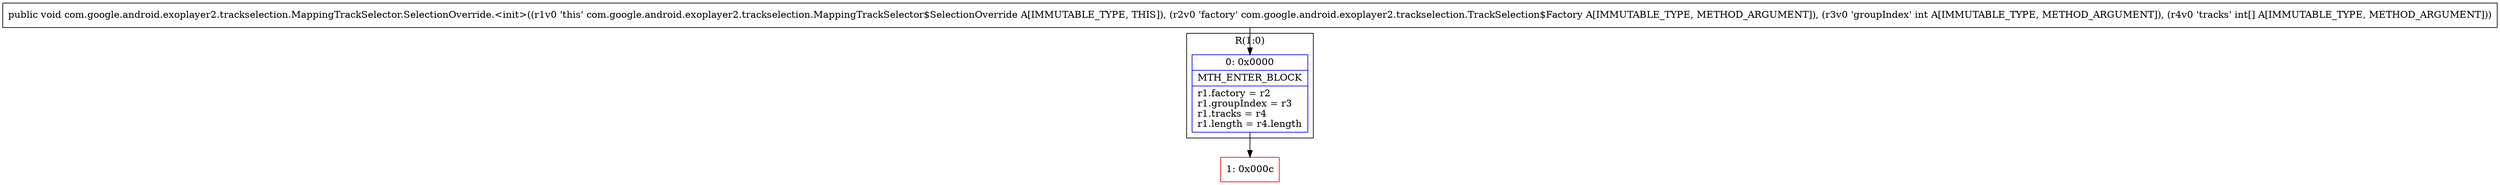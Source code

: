digraph "CFG forcom.google.android.exoplayer2.trackselection.MappingTrackSelector.SelectionOverride.\<init\>(Lcom\/google\/android\/exoplayer2\/trackselection\/TrackSelection$Factory;I[I)V" {
subgraph cluster_Region_554533379 {
label = "R(1:0)";
node [shape=record,color=blue];
Node_0 [shape=record,label="{0\:\ 0x0000|MTH_ENTER_BLOCK\l|r1.factory = r2\lr1.groupIndex = r3\lr1.tracks = r4\lr1.length = r4.length\l}"];
}
Node_1 [shape=record,color=red,label="{1\:\ 0x000c}"];
MethodNode[shape=record,label="{public void com.google.android.exoplayer2.trackselection.MappingTrackSelector.SelectionOverride.\<init\>((r1v0 'this' com.google.android.exoplayer2.trackselection.MappingTrackSelector$SelectionOverride A[IMMUTABLE_TYPE, THIS]), (r2v0 'factory' com.google.android.exoplayer2.trackselection.TrackSelection$Factory A[IMMUTABLE_TYPE, METHOD_ARGUMENT]), (r3v0 'groupIndex' int A[IMMUTABLE_TYPE, METHOD_ARGUMENT]), (r4v0 'tracks' int[] A[IMMUTABLE_TYPE, METHOD_ARGUMENT])) }"];
MethodNode -> Node_0;
Node_0 -> Node_1;
}

